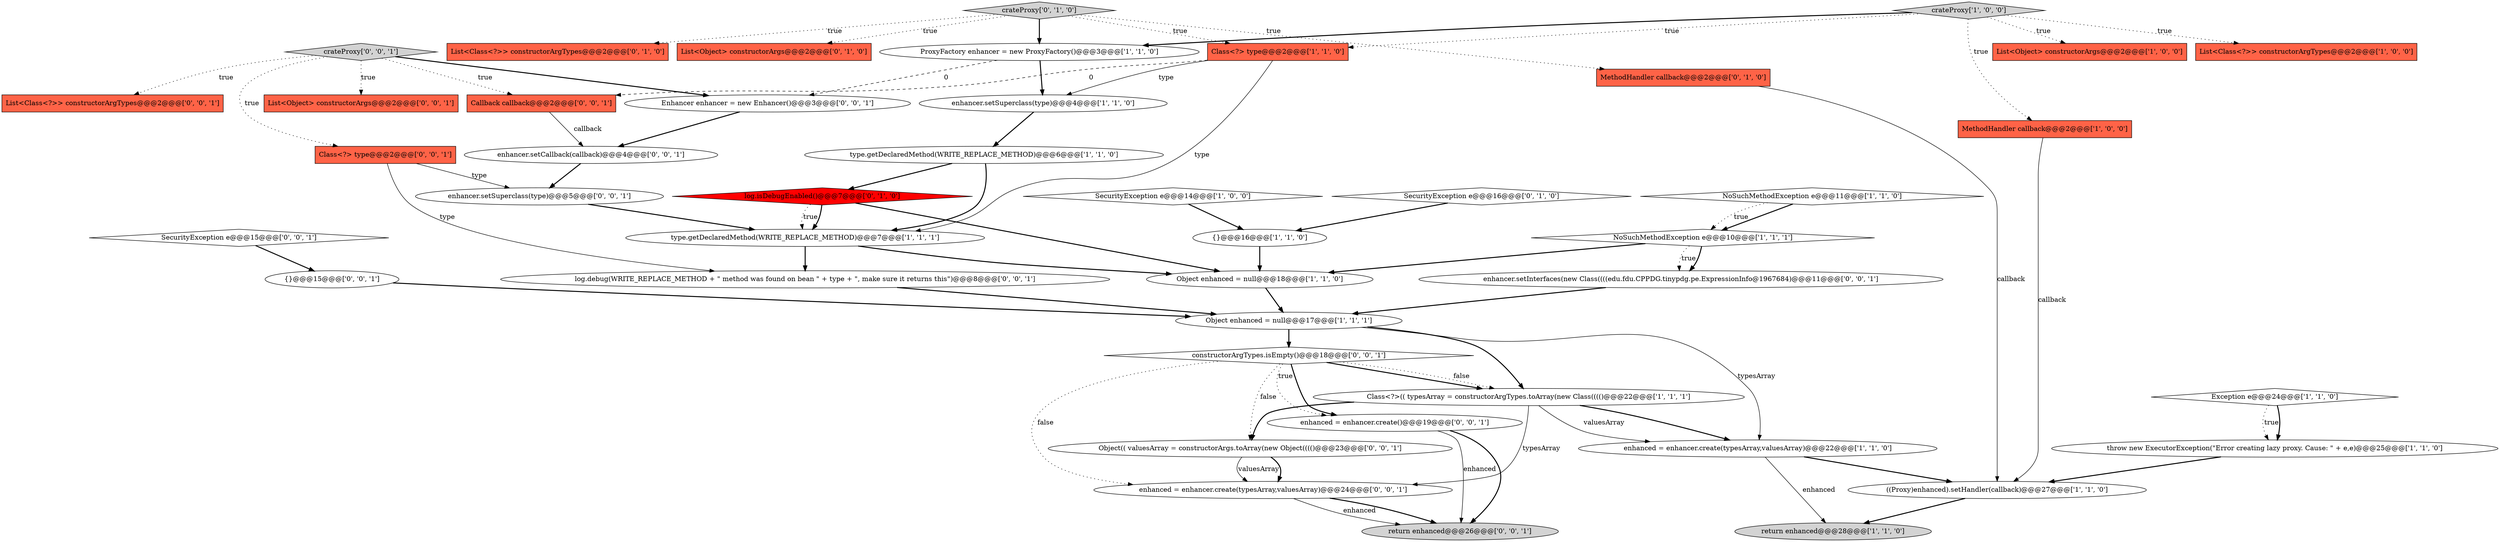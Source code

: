 digraph {
12 [style = filled, label = "enhancer.setSuperclass(type)@@@4@@@['1', '1', '0']", fillcolor = white, shape = ellipse image = "AAA0AAABBB1BBB"];
7 [style = filled, label = "Object enhanced = null@@@18@@@['1', '1', '0']", fillcolor = white, shape = ellipse image = "AAA0AAABBB1BBB"];
3 [style = filled, label = "NoSuchMethodException e@@@10@@@['1', '1', '1']", fillcolor = white, shape = diamond image = "AAA0AAABBB1BBB"];
40 [style = filled, label = "crateProxy['0', '0', '1']", fillcolor = lightgray, shape = diamond image = "AAA0AAABBB3BBB"];
10 [style = filled, label = "Class<?> type@@@2@@@['1', '1', '0']", fillcolor = tomato, shape = box image = "AAA0AAABBB1BBB"];
23 [style = filled, label = "crateProxy['0', '1', '0']", fillcolor = lightgray, shape = diamond image = "AAA0AAABBB2BBB"];
16 [style = filled, label = "return enhanced@@@28@@@['1', '1', '0']", fillcolor = lightgray, shape = ellipse image = "AAA0AAABBB1BBB"];
11 [style = filled, label = "ProxyFactory enhancer = new ProxyFactory()@@@3@@@['1', '1', '0']", fillcolor = white, shape = ellipse image = "AAA0AAABBB1BBB"];
13 [style = filled, label = "type.getDeclaredMethod(WRITE_REPLACE_METHOD)@@@6@@@['1', '1', '0']", fillcolor = white, shape = ellipse image = "AAA0AAABBB1BBB"];
32 [style = filled, label = "Class<?> type@@@2@@@['0', '0', '1']", fillcolor = tomato, shape = box image = "AAA0AAABBB3BBB"];
41 [style = filled, label = "enhancer.setCallback(callback)@@@4@@@['0', '0', '1']", fillcolor = white, shape = ellipse image = "AAA0AAABBB3BBB"];
43 [style = filled, label = "{}@@@15@@@['0', '0', '1']", fillcolor = white, shape = ellipse image = "AAA0AAABBB3BBB"];
28 [style = filled, label = "List<Object> constructorArgs@@@2@@@['0', '0', '1']", fillcolor = tomato, shape = box image = "AAA0AAABBB3BBB"];
1 [style = filled, label = "SecurityException e@@@14@@@['1', '0', '0']", fillcolor = white, shape = diamond image = "AAA0AAABBB1BBB"];
0 [style = filled, label = "List<Object> constructorArgs@@@2@@@['1', '0', '0']", fillcolor = tomato, shape = box image = "AAA0AAABBB1BBB"];
22 [style = filled, label = "log.isDebugEnabled()@@@7@@@['0', '1', '0']", fillcolor = red, shape = diamond image = "AAA1AAABBB2BBB"];
33 [style = filled, label = "List<Class<?>> constructorArgTypes@@@2@@@['0', '0', '1']", fillcolor = tomato, shape = box image = "AAA0AAABBB3BBB"];
4 [style = filled, label = "crateProxy['1', '0', '0']", fillcolor = lightgray, shape = diamond image = "AAA0AAABBB1BBB"];
15 [style = filled, label = "((Proxy)enhanced).setHandler(callback)@@@27@@@['1', '1', '0']", fillcolor = white, shape = ellipse image = "AAA0AAABBB1BBB"];
30 [style = filled, label = "enhancer.setInterfaces(new Class((((edu.fdu.CPPDG.tinypdg.pe.ExpressionInfo@1967684)@@@11@@@['0', '0', '1']", fillcolor = white, shape = ellipse image = "AAA0AAABBB3BBB"];
24 [style = filled, label = "MethodHandler callback@@@2@@@['0', '1', '0']", fillcolor = tomato, shape = box image = "AAA0AAABBB2BBB"];
9 [style = filled, label = "List<Class<?>> constructorArgTypes@@@2@@@['1', '0', '0']", fillcolor = tomato, shape = box image = "AAA0AAABBB1BBB"];
20 [style = filled, label = "type.getDeclaredMethod(WRITE_REPLACE_METHOD)@@@7@@@['1', '1', '1']", fillcolor = white, shape = ellipse image = "AAA0AAABBB1BBB"];
17 [style = filled, label = "enhanced = enhancer.create(typesArray,valuesArray)@@@22@@@['1', '1', '0']", fillcolor = white, shape = ellipse image = "AAA0AAABBB1BBB"];
25 [style = filled, label = "List<Object> constructorArgs@@@2@@@['0', '1', '0']", fillcolor = tomato, shape = box image = "AAA0AAABBB2BBB"];
31 [style = filled, label = "Object(( valuesArray = constructorArgs.toArray(new Object(((()@@@23@@@['0', '0', '1']", fillcolor = white, shape = ellipse image = "AAA0AAABBB3BBB"];
38 [style = filled, label = "constructorArgTypes.isEmpty()@@@18@@@['0', '0', '1']", fillcolor = white, shape = diamond image = "AAA0AAABBB3BBB"];
2 [style = filled, label = "Class<?>(( typesArray = constructorArgTypes.toArray(new Class(((()@@@22@@@['1', '1', '1']", fillcolor = white, shape = ellipse image = "AAA0AAABBB1BBB"];
6 [style = filled, label = "Exception e@@@24@@@['1', '1', '0']", fillcolor = white, shape = diamond image = "AAA0AAABBB1BBB"];
39 [style = filled, label = "enhanced = enhancer.create(typesArray,valuesArray)@@@24@@@['0', '0', '1']", fillcolor = white, shape = ellipse image = "AAA0AAABBB3BBB"];
42 [style = filled, label = "log.debug(WRITE_REPLACE_METHOD + \" method was found on bean \" + type + \", make sure it returns this\")@@@8@@@['0', '0', '1']", fillcolor = white, shape = ellipse image = "AAA0AAABBB3BBB"];
27 [style = filled, label = "SecurityException e@@@15@@@['0', '0', '1']", fillcolor = white, shape = diamond image = "AAA0AAABBB3BBB"];
8 [style = filled, label = "throw new ExecutorException(\"Error creating lazy proxy. Cause: \" + e,e)@@@25@@@['1', '1', '0']", fillcolor = white, shape = ellipse image = "AAA0AAABBB1BBB"];
37 [style = filled, label = "enhancer.setSuperclass(type)@@@5@@@['0', '0', '1']", fillcolor = white, shape = ellipse image = "AAA0AAABBB3BBB"];
34 [style = filled, label = "return enhanced@@@26@@@['0', '0', '1']", fillcolor = lightgray, shape = ellipse image = "AAA0AAABBB3BBB"];
36 [style = filled, label = "Callback callback@@@2@@@['0', '0', '1']", fillcolor = tomato, shape = box image = "AAA0AAABBB3BBB"];
21 [style = filled, label = "SecurityException e@@@16@@@['0', '1', '0']", fillcolor = white, shape = diamond image = "AAA0AAABBB2BBB"];
14 [style = filled, label = "Object enhanced = null@@@17@@@['1', '1', '1']", fillcolor = white, shape = ellipse image = "AAA0AAABBB1BBB"];
26 [style = filled, label = "List<Class<?>> constructorArgTypes@@@2@@@['0', '1', '0']", fillcolor = tomato, shape = box image = "AAA0AAABBB2BBB"];
19 [style = filled, label = "{}@@@16@@@['1', '1', '0']", fillcolor = white, shape = ellipse image = "AAA0AAABBB1BBB"];
29 [style = filled, label = "Enhancer enhancer = new Enhancer()@@@3@@@['0', '0', '1']", fillcolor = white, shape = ellipse image = "AAA0AAABBB3BBB"];
35 [style = filled, label = "enhanced = enhancer.create()@@@19@@@['0', '0', '1']", fillcolor = white, shape = ellipse image = "AAA0AAABBB3BBB"];
18 [style = filled, label = "NoSuchMethodException e@@@11@@@['1', '1', '0']", fillcolor = white, shape = diamond image = "AAA0AAABBB1BBB"];
5 [style = filled, label = "MethodHandler callback@@@2@@@['1', '0', '0']", fillcolor = tomato, shape = box image = "AAA0AAABBB1BBB"];
2->17 [style = bold, label=""];
10->12 [style = solid, label="type"];
17->16 [style = solid, label="enhanced"];
4->5 [style = dotted, label="true"];
18->3 [style = bold, label=""];
8->15 [style = bold, label=""];
27->43 [style = bold, label=""];
40->33 [style = dotted, label="true"];
21->19 [style = bold, label=""];
10->36 [style = dashed, label="0"];
4->10 [style = dotted, label="true"];
24->15 [style = solid, label="callback"];
39->34 [style = bold, label=""];
29->41 [style = bold, label=""];
4->0 [style = dotted, label="true"];
41->37 [style = bold, label=""];
40->28 [style = dotted, label="true"];
37->20 [style = bold, label=""];
11->29 [style = dashed, label="0"];
3->30 [style = dotted, label="true"];
14->38 [style = bold, label=""];
11->12 [style = bold, label=""];
40->32 [style = dotted, label="true"];
39->34 [style = solid, label="enhanced"];
40->36 [style = dotted, label="true"];
15->16 [style = bold, label=""];
32->37 [style = solid, label="type"];
22->7 [style = bold, label=""];
2->31 [style = bold, label=""];
38->2 [style = bold, label=""];
10->20 [style = solid, label="type"];
42->14 [style = bold, label=""];
31->39 [style = solid, label="valuesArray"];
7->14 [style = bold, label=""];
12->13 [style = bold, label=""];
5->15 [style = solid, label="callback"];
23->10 [style = dotted, label="true"];
32->42 [style = solid, label="type"];
23->26 [style = dotted, label="true"];
22->20 [style = dotted, label="true"];
35->34 [style = solid, label="enhanced"];
22->20 [style = bold, label=""];
3->7 [style = bold, label=""];
43->14 [style = bold, label=""];
38->31 [style = dotted, label="false"];
6->8 [style = dotted, label="true"];
38->35 [style = dotted, label="true"];
36->41 [style = solid, label="callback"];
18->3 [style = dotted, label="true"];
6->8 [style = bold, label=""];
38->2 [style = dotted, label="false"];
38->39 [style = dotted, label="false"];
17->15 [style = bold, label=""];
20->42 [style = bold, label=""];
30->14 [style = bold, label=""];
14->2 [style = bold, label=""];
13->22 [style = bold, label=""];
31->39 [style = bold, label=""];
14->17 [style = solid, label="typesArray"];
2->17 [style = solid, label="valuesArray"];
20->7 [style = bold, label=""];
1->19 [style = bold, label=""];
4->11 [style = bold, label=""];
23->11 [style = bold, label=""];
38->35 [style = bold, label=""];
3->30 [style = bold, label=""];
2->39 [style = solid, label="typesArray"];
19->7 [style = bold, label=""];
35->34 [style = bold, label=""];
4->9 [style = dotted, label="true"];
23->24 [style = dotted, label="true"];
23->25 [style = dotted, label="true"];
40->29 [style = bold, label=""];
13->20 [style = bold, label=""];
}
